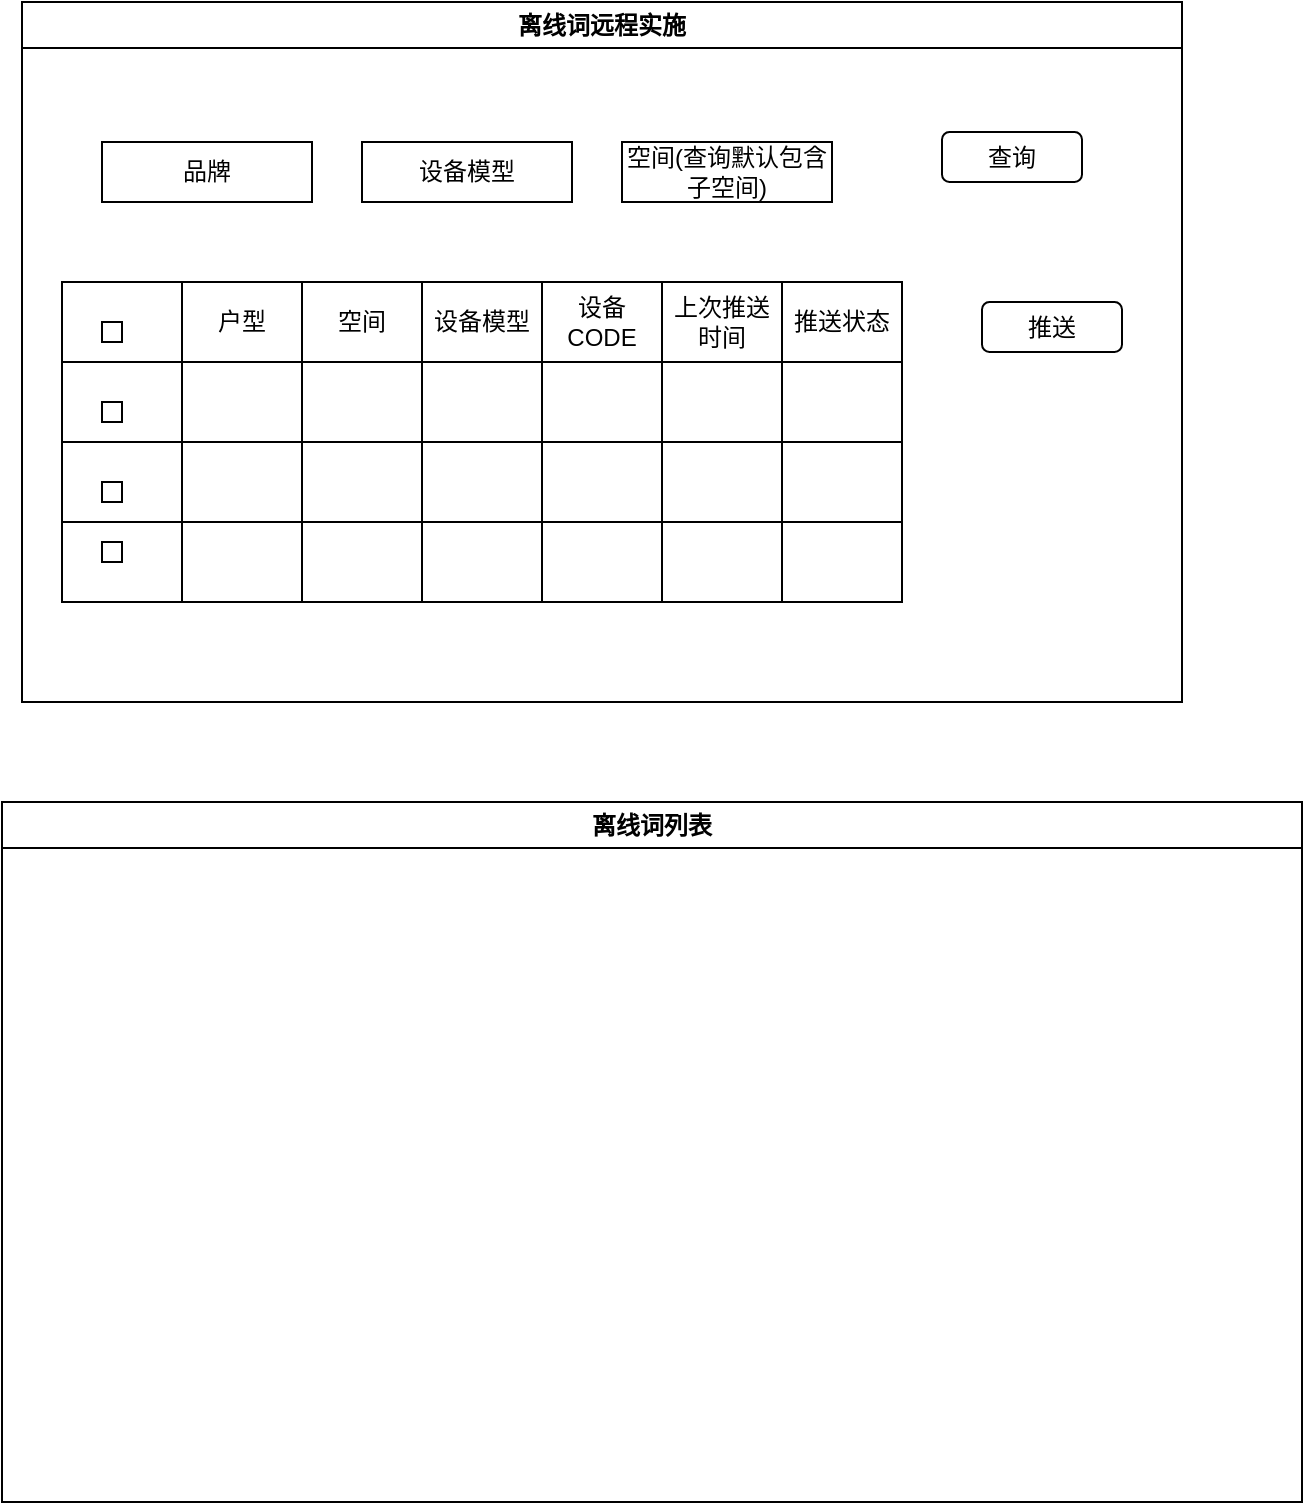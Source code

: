<mxfile version="24.0.2" type="github">
  <diagram name="第 1 页" id="WnFoVOCNcByE03xFzpFk">
    <mxGraphModel dx="1095" dy="603" grid="1" gridSize="10" guides="1" tooltips="1" connect="1" arrows="1" fold="1" page="1" pageScale="1" pageWidth="827" pageHeight="1169" math="0" shadow="0">
      <root>
        <mxCell id="0" />
        <mxCell id="1" parent="0" />
        <mxCell id="wuZvDj9s8fZifpbFYdYD-1" value="离线词远程实施" style="swimlane;whiteSpace=wrap;html=1;" vertex="1" parent="1">
          <mxGeometry x="60" y="40" width="580" height="350" as="geometry" />
        </mxCell>
        <mxCell id="wuZvDj9s8fZifpbFYdYD-7" value="空间(查询默认包含子空间)" style="rounded=0;whiteSpace=wrap;html=1;" vertex="1" parent="wuZvDj9s8fZifpbFYdYD-1">
          <mxGeometry x="300" y="70" width="105" height="30" as="geometry" />
        </mxCell>
        <mxCell id="wuZvDj9s8fZifpbFYdYD-8" value="设备模型" style="rounded=0;whiteSpace=wrap;html=1;" vertex="1" parent="wuZvDj9s8fZifpbFYdYD-1">
          <mxGeometry x="170" y="70" width="105" height="30" as="geometry" />
        </mxCell>
        <mxCell id="wuZvDj9s8fZifpbFYdYD-9" value="品牌" style="rounded=0;whiteSpace=wrap;html=1;" vertex="1" parent="wuZvDj9s8fZifpbFYdYD-1">
          <mxGeometry x="40" y="70" width="105" height="30" as="geometry" />
        </mxCell>
        <mxCell id="wuZvDj9s8fZifpbFYdYD-58" value="查询" style="rounded=1;whiteSpace=wrap;html=1;" vertex="1" parent="wuZvDj9s8fZifpbFYdYD-1">
          <mxGeometry x="460" y="65" width="70" height="25" as="geometry" />
        </mxCell>
        <mxCell id="wuZvDj9s8fZifpbFYdYD-64" value="推送" style="rounded=1;whiteSpace=wrap;html=1;" vertex="1" parent="wuZvDj9s8fZifpbFYdYD-1">
          <mxGeometry x="480" y="150" width="70" height="25" as="geometry" />
        </mxCell>
        <mxCell id="wuZvDj9s8fZifpbFYdYD-2" value="离线词列表" style="swimlane;whiteSpace=wrap;html=1;startSize=23;" vertex="1" parent="1">
          <mxGeometry x="50" y="440" width="650" height="350" as="geometry" />
        </mxCell>
        <mxCell id="wuZvDj9s8fZifpbFYdYD-13" value="" style="shape=table;startSize=0;container=1;collapsible=0;childLayout=tableLayout;" vertex="1" parent="1">
          <mxGeometry x="80" y="180" width="420" height="160" as="geometry" />
        </mxCell>
        <mxCell id="wuZvDj9s8fZifpbFYdYD-14" value="" style="shape=tableRow;horizontal=0;startSize=0;swimlaneHead=0;swimlaneBody=0;strokeColor=inherit;top=0;left=0;bottom=0;right=0;collapsible=0;dropTarget=0;fillColor=none;points=[[0,0.5],[1,0.5]];portConstraint=eastwest;" vertex="1" parent="wuZvDj9s8fZifpbFYdYD-13">
          <mxGeometry width="420" height="40" as="geometry" />
        </mxCell>
        <mxCell id="wuZvDj9s8fZifpbFYdYD-15" value="" style="shape=partialRectangle;html=1;whiteSpace=wrap;connectable=0;strokeColor=inherit;overflow=hidden;fillColor=none;top=0;left=0;bottom=0;right=0;pointerEvents=1;" vertex="1" parent="wuZvDj9s8fZifpbFYdYD-14">
          <mxGeometry width="60" height="40" as="geometry">
            <mxRectangle width="60" height="40" as="alternateBounds" />
          </mxGeometry>
        </mxCell>
        <mxCell id="wuZvDj9s8fZifpbFYdYD-16" value="户型" style="shape=partialRectangle;html=1;whiteSpace=wrap;connectable=0;strokeColor=inherit;overflow=hidden;fillColor=none;top=0;left=0;bottom=0;right=0;pointerEvents=1;" vertex="1" parent="wuZvDj9s8fZifpbFYdYD-14">
          <mxGeometry x="60" width="60" height="40" as="geometry">
            <mxRectangle width="60" height="40" as="alternateBounds" />
          </mxGeometry>
        </mxCell>
        <mxCell id="wuZvDj9s8fZifpbFYdYD-17" value="空间" style="shape=partialRectangle;html=1;whiteSpace=wrap;connectable=0;strokeColor=inherit;overflow=hidden;fillColor=none;top=0;left=0;bottom=0;right=0;pointerEvents=1;" vertex="1" parent="wuZvDj9s8fZifpbFYdYD-14">
          <mxGeometry x="120" width="60" height="40" as="geometry">
            <mxRectangle width="60" height="40" as="alternateBounds" />
          </mxGeometry>
        </mxCell>
        <mxCell id="wuZvDj9s8fZifpbFYdYD-18" value="设备模型" style="shape=partialRectangle;html=1;whiteSpace=wrap;connectable=0;strokeColor=inherit;overflow=hidden;fillColor=none;top=0;left=0;bottom=0;right=0;pointerEvents=1;" vertex="1" parent="wuZvDj9s8fZifpbFYdYD-14">
          <mxGeometry x="180" width="60" height="40" as="geometry">
            <mxRectangle width="60" height="40" as="alternateBounds" />
          </mxGeometry>
        </mxCell>
        <mxCell id="wuZvDj9s8fZifpbFYdYD-19" value="设备CODE" style="shape=partialRectangle;html=1;whiteSpace=wrap;connectable=0;strokeColor=inherit;overflow=hidden;fillColor=none;top=0;left=0;bottom=0;right=0;pointerEvents=1;" vertex="1" parent="wuZvDj9s8fZifpbFYdYD-14">
          <mxGeometry x="240" width="60" height="40" as="geometry">
            <mxRectangle width="60" height="40" as="alternateBounds" />
          </mxGeometry>
        </mxCell>
        <mxCell id="wuZvDj9s8fZifpbFYdYD-20" value="上次推送时间" style="shape=partialRectangle;html=1;whiteSpace=wrap;connectable=0;strokeColor=inherit;overflow=hidden;fillColor=none;top=0;left=0;bottom=0;right=0;pointerEvents=1;" vertex="1" parent="wuZvDj9s8fZifpbFYdYD-14">
          <mxGeometry x="300" width="60" height="40" as="geometry">
            <mxRectangle width="60" height="40" as="alternateBounds" />
          </mxGeometry>
        </mxCell>
        <mxCell id="wuZvDj9s8fZifpbFYdYD-21" value="推送状态" style="shape=partialRectangle;html=1;whiteSpace=wrap;connectable=0;strokeColor=inherit;overflow=hidden;fillColor=none;top=0;left=0;bottom=0;right=0;pointerEvents=1;" vertex="1" parent="wuZvDj9s8fZifpbFYdYD-14">
          <mxGeometry x="360" width="60" height="40" as="geometry">
            <mxRectangle width="60" height="40" as="alternateBounds" />
          </mxGeometry>
        </mxCell>
        <mxCell id="wuZvDj9s8fZifpbFYdYD-24" value="" style="shape=tableRow;horizontal=0;startSize=0;swimlaneHead=0;swimlaneBody=0;strokeColor=inherit;top=0;left=0;bottom=0;right=0;collapsible=0;dropTarget=0;fillColor=none;points=[[0,0.5],[1,0.5]];portConstraint=eastwest;" vertex="1" parent="wuZvDj9s8fZifpbFYdYD-13">
          <mxGeometry y="40" width="420" height="40" as="geometry" />
        </mxCell>
        <mxCell id="wuZvDj9s8fZifpbFYdYD-25" value="" style="shape=partialRectangle;html=1;whiteSpace=wrap;connectable=0;strokeColor=inherit;overflow=hidden;fillColor=none;top=0;left=0;bottom=0;right=0;pointerEvents=1;" vertex="1" parent="wuZvDj9s8fZifpbFYdYD-24">
          <mxGeometry width="60" height="40" as="geometry">
            <mxRectangle width="60" height="40" as="alternateBounds" />
          </mxGeometry>
        </mxCell>
        <mxCell id="wuZvDj9s8fZifpbFYdYD-26" value="" style="shape=partialRectangle;html=1;whiteSpace=wrap;connectable=0;strokeColor=inherit;overflow=hidden;fillColor=none;top=0;left=0;bottom=0;right=0;pointerEvents=1;" vertex="1" parent="wuZvDj9s8fZifpbFYdYD-24">
          <mxGeometry x="60" width="60" height="40" as="geometry">
            <mxRectangle width="60" height="40" as="alternateBounds" />
          </mxGeometry>
        </mxCell>
        <mxCell id="wuZvDj9s8fZifpbFYdYD-27" value="" style="shape=partialRectangle;html=1;whiteSpace=wrap;connectable=0;strokeColor=inherit;overflow=hidden;fillColor=none;top=0;left=0;bottom=0;right=0;pointerEvents=1;" vertex="1" parent="wuZvDj9s8fZifpbFYdYD-24">
          <mxGeometry x="120" width="60" height="40" as="geometry">
            <mxRectangle width="60" height="40" as="alternateBounds" />
          </mxGeometry>
        </mxCell>
        <mxCell id="wuZvDj9s8fZifpbFYdYD-28" value="" style="shape=partialRectangle;html=1;whiteSpace=wrap;connectable=0;strokeColor=inherit;overflow=hidden;fillColor=none;top=0;left=0;bottom=0;right=0;pointerEvents=1;" vertex="1" parent="wuZvDj9s8fZifpbFYdYD-24">
          <mxGeometry x="180" width="60" height="40" as="geometry">
            <mxRectangle width="60" height="40" as="alternateBounds" />
          </mxGeometry>
        </mxCell>
        <mxCell id="wuZvDj9s8fZifpbFYdYD-29" value="" style="shape=partialRectangle;html=1;whiteSpace=wrap;connectable=0;strokeColor=inherit;overflow=hidden;fillColor=none;top=0;left=0;bottom=0;right=0;pointerEvents=1;" vertex="1" parent="wuZvDj9s8fZifpbFYdYD-24">
          <mxGeometry x="240" width="60" height="40" as="geometry">
            <mxRectangle width="60" height="40" as="alternateBounds" />
          </mxGeometry>
        </mxCell>
        <mxCell id="wuZvDj9s8fZifpbFYdYD-30" value="" style="shape=partialRectangle;html=1;whiteSpace=wrap;connectable=0;strokeColor=inherit;overflow=hidden;fillColor=none;top=0;left=0;bottom=0;right=0;pointerEvents=1;" vertex="1" parent="wuZvDj9s8fZifpbFYdYD-24">
          <mxGeometry x="300" width="60" height="40" as="geometry">
            <mxRectangle width="60" height="40" as="alternateBounds" />
          </mxGeometry>
        </mxCell>
        <mxCell id="wuZvDj9s8fZifpbFYdYD-31" value="" style="shape=partialRectangle;html=1;whiteSpace=wrap;connectable=0;strokeColor=inherit;overflow=hidden;fillColor=none;top=0;left=0;bottom=0;right=0;pointerEvents=1;" vertex="1" parent="wuZvDj9s8fZifpbFYdYD-24">
          <mxGeometry x="360" width="60" height="40" as="geometry">
            <mxRectangle width="60" height="40" as="alternateBounds" />
          </mxGeometry>
        </mxCell>
        <mxCell id="wuZvDj9s8fZifpbFYdYD-34" value="" style="shape=tableRow;horizontal=0;startSize=0;swimlaneHead=0;swimlaneBody=0;strokeColor=inherit;top=0;left=0;bottom=0;right=0;collapsible=0;dropTarget=0;fillColor=none;points=[[0,0.5],[1,0.5]];portConstraint=eastwest;" vertex="1" parent="wuZvDj9s8fZifpbFYdYD-13">
          <mxGeometry y="80" width="420" height="40" as="geometry" />
        </mxCell>
        <mxCell id="wuZvDj9s8fZifpbFYdYD-35" value="" style="shape=partialRectangle;html=1;whiteSpace=wrap;connectable=0;strokeColor=inherit;overflow=hidden;fillColor=none;top=0;left=0;bottom=0;right=0;pointerEvents=1;" vertex="1" parent="wuZvDj9s8fZifpbFYdYD-34">
          <mxGeometry width="60" height="40" as="geometry">
            <mxRectangle width="60" height="40" as="alternateBounds" />
          </mxGeometry>
        </mxCell>
        <mxCell id="wuZvDj9s8fZifpbFYdYD-36" value="" style="shape=partialRectangle;html=1;whiteSpace=wrap;connectable=0;strokeColor=inherit;overflow=hidden;fillColor=none;top=0;left=0;bottom=0;right=0;pointerEvents=1;" vertex="1" parent="wuZvDj9s8fZifpbFYdYD-34">
          <mxGeometry x="60" width="60" height="40" as="geometry">
            <mxRectangle width="60" height="40" as="alternateBounds" />
          </mxGeometry>
        </mxCell>
        <mxCell id="wuZvDj9s8fZifpbFYdYD-37" value="" style="shape=partialRectangle;html=1;whiteSpace=wrap;connectable=0;strokeColor=inherit;overflow=hidden;fillColor=none;top=0;left=0;bottom=0;right=0;pointerEvents=1;" vertex="1" parent="wuZvDj9s8fZifpbFYdYD-34">
          <mxGeometry x="120" width="60" height="40" as="geometry">
            <mxRectangle width="60" height="40" as="alternateBounds" />
          </mxGeometry>
        </mxCell>
        <mxCell id="wuZvDj9s8fZifpbFYdYD-38" value="" style="shape=partialRectangle;html=1;whiteSpace=wrap;connectable=0;strokeColor=inherit;overflow=hidden;fillColor=none;top=0;left=0;bottom=0;right=0;pointerEvents=1;" vertex="1" parent="wuZvDj9s8fZifpbFYdYD-34">
          <mxGeometry x="180" width="60" height="40" as="geometry">
            <mxRectangle width="60" height="40" as="alternateBounds" />
          </mxGeometry>
        </mxCell>
        <mxCell id="wuZvDj9s8fZifpbFYdYD-39" value="" style="shape=partialRectangle;html=1;whiteSpace=wrap;connectable=0;strokeColor=inherit;overflow=hidden;fillColor=none;top=0;left=0;bottom=0;right=0;pointerEvents=1;" vertex="1" parent="wuZvDj9s8fZifpbFYdYD-34">
          <mxGeometry x="240" width="60" height="40" as="geometry">
            <mxRectangle width="60" height="40" as="alternateBounds" />
          </mxGeometry>
        </mxCell>
        <mxCell id="wuZvDj9s8fZifpbFYdYD-40" value="" style="shape=partialRectangle;html=1;whiteSpace=wrap;connectable=0;strokeColor=inherit;overflow=hidden;fillColor=none;top=0;left=0;bottom=0;right=0;pointerEvents=1;" vertex="1" parent="wuZvDj9s8fZifpbFYdYD-34">
          <mxGeometry x="300" width="60" height="40" as="geometry">
            <mxRectangle width="60" height="40" as="alternateBounds" />
          </mxGeometry>
        </mxCell>
        <mxCell id="wuZvDj9s8fZifpbFYdYD-41" value="" style="shape=partialRectangle;html=1;whiteSpace=wrap;connectable=0;strokeColor=inherit;overflow=hidden;fillColor=none;top=0;left=0;bottom=0;right=0;pointerEvents=1;" vertex="1" parent="wuZvDj9s8fZifpbFYdYD-34">
          <mxGeometry x="360" width="60" height="40" as="geometry">
            <mxRectangle width="60" height="40" as="alternateBounds" />
          </mxGeometry>
        </mxCell>
        <mxCell id="wuZvDj9s8fZifpbFYdYD-44" value="" style="shape=tableRow;horizontal=0;startSize=0;swimlaneHead=0;swimlaneBody=0;strokeColor=inherit;top=0;left=0;bottom=0;right=0;collapsible=0;dropTarget=0;fillColor=none;points=[[0,0.5],[1,0.5]];portConstraint=eastwest;" vertex="1" parent="wuZvDj9s8fZifpbFYdYD-13">
          <mxGeometry y="120" width="420" height="40" as="geometry" />
        </mxCell>
        <mxCell id="wuZvDj9s8fZifpbFYdYD-45" value="" style="shape=partialRectangle;html=1;whiteSpace=wrap;connectable=0;strokeColor=inherit;overflow=hidden;fillColor=none;top=0;left=0;bottom=0;right=0;pointerEvents=1;" vertex="1" parent="wuZvDj9s8fZifpbFYdYD-44">
          <mxGeometry width="60" height="40" as="geometry">
            <mxRectangle width="60" height="40" as="alternateBounds" />
          </mxGeometry>
        </mxCell>
        <mxCell id="wuZvDj9s8fZifpbFYdYD-46" value="" style="shape=partialRectangle;html=1;whiteSpace=wrap;connectable=0;strokeColor=inherit;overflow=hidden;fillColor=none;top=0;left=0;bottom=0;right=0;pointerEvents=1;" vertex="1" parent="wuZvDj9s8fZifpbFYdYD-44">
          <mxGeometry x="60" width="60" height="40" as="geometry">
            <mxRectangle width="60" height="40" as="alternateBounds" />
          </mxGeometry>
        </mxCell>
        <mxCell id="wuZvDj9s8fZifpbFYdYD-47" value="" style="shape=partialRectangle;html=1;whiteSpace=wrap;connectable=0;strokeColor=inherit;overflow=hidden;fillColor=none;top=0;left=0;bottom=0;right=0;pointerEvents=1;" vertex="1" parent="wuZvDj9s8fZifpbFYdYD-44">
          <mxGeometry x="120" width="60" height="40" as="geometry">
            <mxRectangle width="60" height="40" as="alternateBounds" />
          </mxGeometry>
        </mxCell>
        <mxCell id="wuZvDj9s8fZifpbFYdYD-48" value="" style="shape=partialRectangle;html=1;whiteSpace=wrap;connectable=0;strokeColor=inherit;overflow=hidden;fillColor=none;top=0;left=0;bottom=0;right=0;pointerEvents=1;" vertex="1" parent="wuZvDj9s8fZifpbFYdYD-44">
          <mxGeometry x="180" width="60" height="40" as="geometry">
            <mxRectangle width="60" height="40" as="alternateBounds" />
          </mxGeometry>
        </mxCell>
        <mxCell id="wuZvDj9s8fZifpbFYdYD-49" value="" style="shape=partialRectangle;html=1;whiteSpace=wrap;connectable=0;strokeColor=inherit;overflow=hidden;fillColor=none;top=0;left=0;bottom=0;right=0;pointerEvents=1;" vertex="1" parent="wuZvDj9s8fZifpbFYdYD-44">
          <mxGeometry x="240" width="60" height="40" as="geometry">
            <mxRectangle width="60" height="40" as="alternateBounds" />
          </mxGeometry>
        </mxCell>
        <mxCell id="wuZvDj9s8fZifpbFYdYD-50" value="" style="shape=partialRectangle;html=1;whiteSpace=wrap;connectable=0;strokeColor=inherit;overflow=hidden;fillColor=none;top=0;left=0;bottom=0;right=0;pointerEvents=1;" vertex="1" parent="wuZvDj9s8fZifpbFYdYD-44">
          <mxGeometry x="300" width="60" height="40" as="geometry">
            <mxRectangle width="60" height="40" as="alternateBounds" />
          </mxGeometry>
        </mxCell>
        <mxCell id="wuZvDj9s8fZifpbFYdYD-51" value="" style="shape=partialRectangle;html=1;whiteSpace=wrap;connectable=0;strokeColor=inherit;overflow=hidden;fillColor=none;top=0;left=0;bottom=0;right=0;pointerEvents=1;" vertex="1" parent="wuZvDj9s8fZifpbFYdYD-44">
          <mxGeometry x="360" width="60" height="40" as="geometry">
            <mxRectangle width="60" height="40" as="alternateBounds" />
          </mxGeometry>
        </mxCell>
        <mxCell id="wuZvDj9s8fZifpbFYdYD-54" value="" style="rounded=0;whiteSpace=wrap;html=1;" vertex="1" parent="1">
          <mxGeometry x="100" y="200" width="10" height="10" as="geometry" />
        </mxCell>
        <mxCell id="wuZvDj9s8fZifpbFYdYD-55" value="" style="rounded=0;whiteSpace=wrap;html=1;" vertex="1" parent="1">
          <mxGeometry x="100" y="240" width="10" height="10" as="geometry" />
        </mxCell>
        <mxCell id="wuZvDj9s8fZifpbFYdYD-56" value="" style="rounded=0;whiteSpace=wrap;html=1;" vertex="1" parent="1">
          <mxGeometry x="100" y="280" width="10" height="10" as="geometry" />
        </mxCell>
        <mxCell id="wuZvDj9s8fZifpbFYdYD-57" value="" style="rounded=0;whiteSpace=wrap;html=1;" vertex="1" parent="1">
          <mxGeometry x="100" y="310" width="10" height="10" as="geometry" />
        </mxCell>
      </root>
    </mxGraphModel>
  </diagram>
</mxfile>
